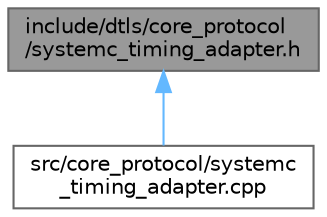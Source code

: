digraph "include/dtls/core_protocol/systemc_timing_adapter.h"
{
 // LATEX_PDF_SIZE
  bgcolor="transparent";
  edge [fontname=Helvetica,fontsize=10,labelfontname=Helvetica,labelfontsize=10];
  node [fontname=Helvetica,fontsize=10,shape=box,height=0.2,width=0.4];
  Node1 [id="Node000001",label="include/dtls/core_protocol\l/systemc_timing_adapter.h",height=0.2,width=0.4,color="gray40", fillcolor="grey60", style="filled", fontcolor="black",tooltip=" "];
  Node1 -> Node2 [id="edge1_Node000001_Node000002",dir="back",color="steelblue1",style="solid",tooltip=" "];
  Node2 [id="Node000002",label="src/core_protocol/systemc\l_timing_adapter.cpp",height=0.2,width=0.4,color="grey40", fillcolor="white", style="filled",URL="$systemc__timing__adapter_8cpp.html",tooltip=" "];
}
